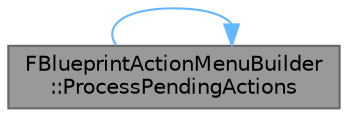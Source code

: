 digraph "FBlueprintActionMenuBuilder::ProcessPendingActions"
{
 // INTERACTIVE_SVG=YES
 // LATEX_PDF_SIZE
  bgcolor="transparent";
  edge [fontname=Helvetica,fontsize=10,labelfontname=Helvetica,labelfontsize=10];
  node [fontname=Helvetica,fontsize=10,shape=box,height=0.2,width=0.4];
  rankdir="LR";
  Node1 [id="Node000001",label="FBlueprintActionMenuBuilder\l::ProcessPendingActions",height=0.2,width=0.4,color="gray40", fillcolor="grey60", style="filled", fontcolor="black",tooltip="Processes any actions that may be added asynchronously or across multiple frames."];
  Node1 -> Node1 [id="edge1_Node000001_Node000001",color="steelblue1",style="solid",tooltip=" "];
}
